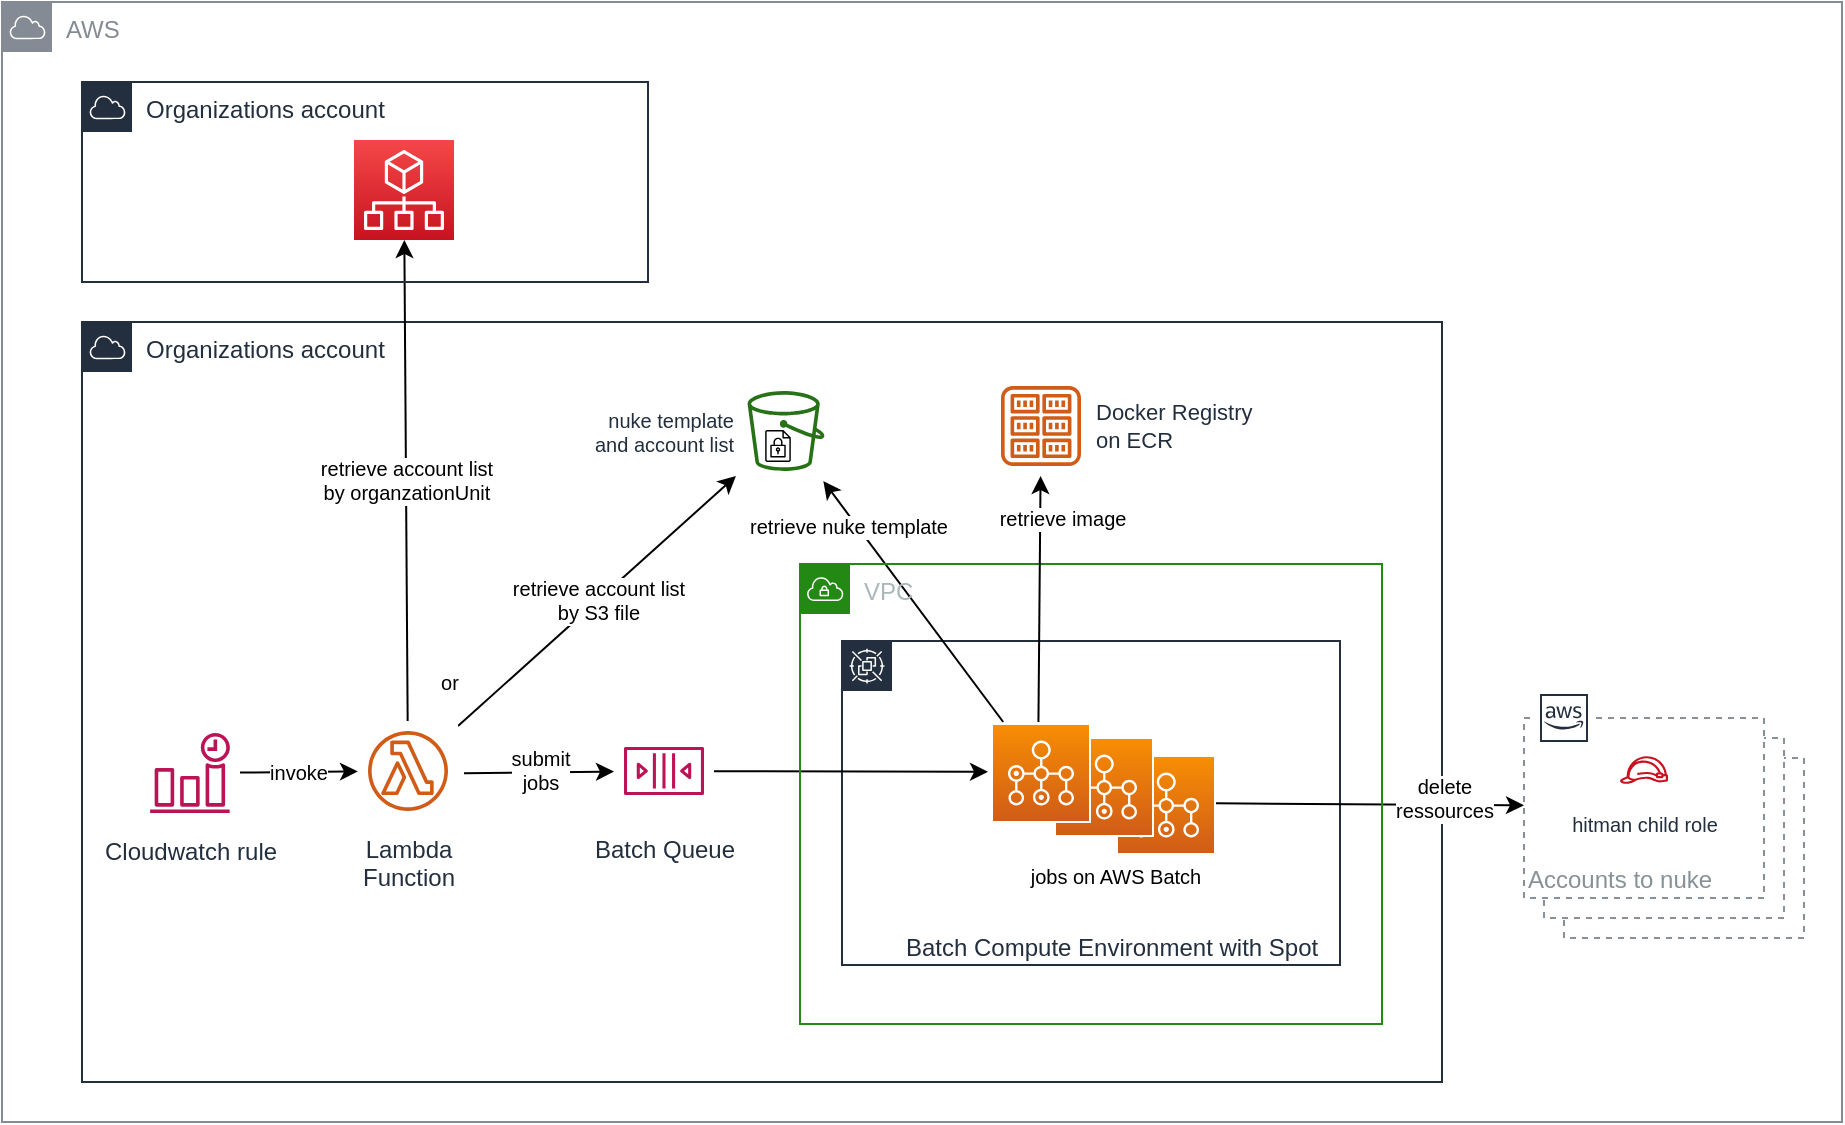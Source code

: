 <mxfile version="11.2.5" type="device" pages="1"><diagram id="f6da562e-f105-d9ba-a2d9-94ca06740982" name="slide1"><mxGraphModel dx="1086" dy="848" grid="1" gridSize="10" guides="1" tooltips="1" connect="1" arrows="1" fold="1" page="1" pageScale="1" pageWidth="1169" pageHeight="827" background="#ffffff" math="0" shadow="0"><root><mxCell id="0"/><mxCell id="1" parent="0"/><mxCell id="T047WqxUXbG05RM8nhBi-72" value="AWS" style="outlineConnect=0;gradientColor=none;html=1;whiteSpace=wrap;fontSize=12;fontStyle=0;shape=mxgraph.aws4.group;grIcon=mxgraph.aws4.group_aws_cloud;strokeColor=#858B94;fillColor=none;verticalAlign=top;align=left;spacingLeft=30;fontColor=#858B94;dashed=0;" parent="1" vertex="1"><mxGeometry x="120" y="40" width="920" height="560" as="geometry"/></mxCell><mxCell id="XlCVsImt16THWkvqXPt6-3" value="Organizations account" style="points=[[0,0],[0.25,0],[0.5,0],[0.75,0],[1,0],[1,0.25],[1,0.5],[1,0.75],[1,1],[0.75,1],[0.5,1],[0.25,1],[0,1],[0,0.75],[0,0.5],[0,0.25]];outlineConnect=0;gradientColor=none;html=1;whiteSpace=wrap;fontSize=12;fontStyle=0;shape=mxgraph.aws4.group;grIcon=mxgraph.aws4.group_aws_cloud;strokeColor=#232F3E;fillColor=none;verticalAlign=top;align=left;spacingLeft=30;fontColor=#232F3E;dashed=0;" vertex="1" parent="1"><mxGeometry x="160" y="200" width="680" height="380" as="geometry"/></mxCell><mxCell id="h73TQCSMZmxBLO8eLam4-3" value="" style="outlineConnect=0;gradientColor=none;html=1;whiteSpace=wrap;fontSize=12;fontStyle=0;strokeColor=#879196;fillColor=none;verticalAlign=bottom;align=left;fontColor=#879196;dashed=1;spacingTop=3;" parent="1" vertex="1"><mxGeometry x="901" y="418" width="120" height="90" as="geometry"/></mxCell><mxCell id="h73TQCSMZmxBLO8eLam4-2" value="" style="outlineConnect=0;gradientColor=none;html=1;whiteSpace=wrap;fontSize=12;fontStyle=0;strokeColor=#879196;fillColor=#ffffff;verticalAlign=bottom;align=left;fontColor=#879196;dashed=1;spacingTop=3;" parent="1" vertex="1"><mxGeometry x="891" y="408" width="120" height="90" as="geometry"/></mxCell><mxCell id="9aQcmJgKmq2ko_hbUwWm-129" value="Batch Compute Environment with Spot" style="outlineConnect=0;gradientColor=none;html=1;whiteSpace=wrap;fontSize=12;fontStyle=0;shape=mxgraph.aws4.group;grIcon=mxgraph.aws4.group_spot_fleet;strokeColor=#232F3E;fillColor=none;verticalAlign=bottom;align=left;spacingLeft=30;fontColor=#232F3E;dashed=0;" parent="1" vertex="1"><mxGeometry x="540" y="359.5" width="249" height="162" as="geometry"/></mxCell><mxCell id="9aQcmJgKmq2ko_hbUwWm-78" value="invoke" style="rounded=0;html=1;jettySize=auto;orthogonalLoop=1;fontSize=10;" parent="1" source="2XicBH6pIDNixrWbv0I3-6" target="2XicBH6pIDNixrWbv0I3-7" edge="1"><mxGeometry relative="1" as="geometry"><mxPoint x="219.5" y="425.591" as="sourcePoint"/><mxPoint x="299" y="426.752" as="targetPoint"/></mxGeometry></mxCell><mxCell id="9aQcmJgKmq2ko_hbUwWm-116" value="retrieve account list&lt;br&gt;by S3 file&lt;br&gt;" style="rounded=0;html=1;jettySize=auto;orthogonalLoop=1;fontSize=10;" parent="1" source="2XicBH6pIDNixrWbv0I3-7" target="2XicBH6pIDNixrWbv0I3-17" edge="1"><mxGeometry relative="1" as="geometry"><mxPoint x="351" y="401.974" as="sourcePoint"/><mxPoint x="486" y="276.702" as="targetPoint"/></mxGeometry></mxCell><mxCell id="9aQcmJgKmq2ko_hbUwWm-131" value="submit&lt;br&gt;jobs" style="rounded=0;html=1;jettySize=auto;orthogonalLoop=1;fontSize=10;" parent="1" target="2XicBH6pIDNixrWbv0I3-10" edge="1"><mxGeometry x="0.014" y="1" relative="1" as="geometry"><mxPoint x="351" y="425.581" as="sourcePoint"/><mxPoint x="426" y="424.371" as="targetPoint"/><mxPoint as="offset"/></mxGeometry></mxCell><mxCell id="9aQcmJgKmq2ko_hbUwWm-135" value="" style="rounded=0;html=1;jettySize=auto;orthogonalLoop=1;" parent="1" source="2XicBH6pIDNixrWbv0I3-10" edge="1"><mxGeometry x="-0.213" relative="1" as="geometry"><mxPoint x="472" y="424.122" as="sourcePoint"/><mxPoint x="613" y="424.933" as="targetPoint"/><mxPoint as="offset"/></mxGeometry></mxCell><mxCell id="9aQcmJgKmq2ko_hbUwWm-141" value="delete&lt;br style=&quot;font-size: 10px;&quot;&gt;ressources" style="edgeStyle=none;rounded=0;html=1;endArrow=classic;endFill=1;jettySize=auto;orthogonalLoop=1;fontSize=10;fontColor=#000000;" parent="1" edge="1"><mxGeometry x="0.48" y="3" relative="1" as="geometry"><mxPoint as="offset"/><mxPoint x="727" y="440.657" as="sourcePoint"/><mxPoint x="881.0" y="441.623" as="targetPoint"/></mxGeometry></mxCell><mxCell id="9aQcmJgKmq2ko_hbUwWm-136" value="Accounts to nuke" style="outlineConnect=0;gradientColor=none;html=1;whiteSpace=wrap;fontSize=12;fontStyle=0;strokeColor=#879196;fillColor=#ffffff;verticalAlign=bottom;align=left;fontColor=#879196;dashed=1;spacingTop=3;" parent="1" vertex="1"><mxGeometry x="881" y="398" width="120" height="90" as="geometry"/></mxCell><mxCell id="CRSNpqQgjouQMvajcBv4-1" value="retrieve nuke template" style="rounded=0;html=1;jettySize=auto;orthogonalLoop=1;fontSize=10;" parent="1" target="2XicBH6pIDNixrWbv0I3-17" edge="1"><mxGeometry x="0.65" y="3" relative="1" as="geometry"><mxPoint x="620.621" y="400" as="sourcePoint"/><mxPoint x="536.855" y="279.5" as="targetPoint"/><mxPoint x="-1" as="offset"/></mxGeometry></mxCell><mxCell id="CRSNpqQgjouQMvajcBv4-4" value="" style="outlineConnect=0;fontColor=#232F3E;gradientColor=none;strokeColor=#232F3E;fillColor=#ffffff;dashed=0;verticalLabelPosition=bottom;verticalAlign=top;align=center;html=1;fontSize=12;fontStyle=0;aspect=fixed;shape=mxgraph.aws4.resourceIcon;resIcon=mxgraph.aws4.aws_cloud;" parent="1" vertex="1"><mxGeometry x="886" y="383" width="30" height="30" as="geometry"/></mxCell><mxCell id="2XicBH6pIDNixrWbv0I3-5" value="&lt;span style=&quot;font-size: 10px;&quot;&gt;hitman child role&lt;/span&gt;" style="strokeColor=#C7131F;points=[[0,0],[0.25,0],[0.5,0],[0.75,0],[1,0],[1,0.25],[1,0.5],[1,0.75],[1,1],[0.75,1],[0.5,1],[0.25,1],[0,1],[0,0.75],[0,0.5],[0,0.25]];outlineConnect=0;fontColor=#232F3E;gradientColor=none;fillColor=#ffffff;dashed=0;verticalLabelPosition=bottom;verticalAlign=top;align=center;html=1;fontSize=10;fontStyle=0;aspect=fixed;shape=mxgraph.aws4.resourceIcon;resIcon=mxgraph.aws4.role;labelPosition=center;" parent="1" vertex="1"><mxGeometry x="926" y="409" width="30" height="30" as="geometry"/></mxCell><mxCell id="2XicBH6pIDNixrWbv0I3-6" value="Cloudwatch rule" style="strokeColor=#BC1356;points=[[0,0],[0.25,0],[0.5,0],[0.75,0],[1,0],[1,0.25],[1,0.5],[1,0.75],[1,1],[0.75,1],[0.5,1],[0.25,1],[0,1],[0,0.75],[0,0.5],[0,0.25]];outlineConnect=0;fontColor=#232F3E;gradientColor=none;fillColor=#ffffff;dashed=0;verticalLabelPosition=bottom;verticalAlign=top;align=center;html=1;fontSize=12;fontStyle=0;aspect=fixed;shape=mxgraph.aws4.resourceIcon;resIcon=mxgraph.aws4.event_time_based;" parent="1" vertex="1"><mxGeometry x="189" y="400.5" width="50" height="50" as="geometry"/></mxCell><mxCell id="2XicBH6pIDNixrWbv0I3-7" value="Lambda&#10;Function" style="strokeColor=#D05C17;points=[[0,0],[0.25,0],[0.5,0],[0.75,0],[1,0],[1,0.25],[1,0.5],[1,0.75],[1,1],[0.75,1],[0.5,1],[0.25,1],[0,1],[0,0.75],[0,0.5],[0,0.25]];outlineConnect=0;fontColor=#232F3E;gradientColor=none;fillColor=#ffffff;dashed=0;verticalLabelPosition=bottom;verticalAlign=top;align=center;html=1;fontSize=12;fontStyle=0;aspect=fixed;shape=mxgraph.aws4.resourceIcon;resIcon=mxgraph.aws4.lambda_function;" parent="1" vertex="1"><mxGeometry x="298" y="399.5" width="50" height="50" as="geometry"/></mxCell><mxCell id="2XicBH6pIDNixrWbv0I3-10" value="Batch Queue" style="strokeColor=#BC1356;points=[[0,0],[0.25,0],[0.5,0],[0.75,0],[1,0],[1,0.25],[1,0.5],[1,0.75],[1,1],[0.75,1],[0.5,1],[0.25,1],[0,1],[0,0.75],[0,0.5],[0,0.25]];outlineConnect=0;fontColor=#232F3E;gradientColor=none;fillColor=#ffffff;dashed=0;verticalLabelPosition=bottom;verticalAlign=top;align=center;html=1;fontSize=12;fontStyle=0;aspect=fixed;shape=mxgraph.aws4.resourceIcon;resIcon=mxgraph.aws4.queue;" parent="1" vertex="1"><mxGeometry x="426" y="399.5" width="50" height="50" as="geometry"/></mxCell><mxCell id="2XicBH6pIDNixrWbv0I3-11" value="&lt;span style=&quot;font-size: 11px;&quot;&gt;Docker Registry&lt;/span&gt;&lt;br style=&quot;font-size: 11px;&quot;&gt;&lt;span style=&quot;font-size: 11px;&quot;&gt;on ECR&lt;/span&gt;" style="strokeColor=#D05C17;points=[[0,0],[0.25,0],[0.5,0],[0.75,0],[1,0],[1,0.25],[1,0.5],[1,0.75],[1,1],[0.75,1],[0.5,1],[0.25,1],[0,1],[0,0.75],[0,0.5],[0,0.25]];outlineConnect=0;fontColor=#232F3E;gradientColor=none;fillColor=#ffffff;dashed=0;verticalLabelPosition=middle;verticalAlign=middle;align=left;html=1;fontSize=11;fontStyle=0;aspect=fixed;shape=mxgraph.aws4.resourceIcon;resIcon=mxgraph.aws4.registry;labelPosition=right;" parent="1" vertex="1"><mxGeometry x="614.5" y="227" width="50" height="50" as="geometry"/></mxCell><mxCell id="2XicBH6pIDNixrWbv0I3-14" value="" style="gradientColor=#F78E04;gradientDirection=north;fillColor=#D05C17;points=[[0,0],[0.25,0],[0.5,0],[0.75,0],[1,0],[1,0.25],[1,0.5],[1,0.75],[1,1],[0.75,1],[0.5,1],[0.25,1],[0,1],[0,0.75],[0,0.5],[0,0.25]];outlineConnect=0;fontColor=#232F3E;strokeColor=#ffffff;dashed=0;verticalLabelPosition=bottom;verticalAlign=top;align=center;html=1;whiteSpace=wrap;fontSize=10;fontStyle=1;spacing=3;shape=mxgraph.aws4.productIcon;prIcon=mxgraph.aws4.batch;labelPosition=center;aspect=fixed;" parent="1" vertex="1"><mxGeometry x="677" y="416.5" width="50" height="50" as="geometry"/></mxCell><mxCell id="2XicBH6pIDNixrWbv0I3-15" value="" style="gradientColor=#F78E04;gradientDirection=north;fillColor=#D05C17;points=[[0,0],[0.25,0],[0.5,0],[0.75,0],[1,0],[1,0.25],[1,0.5],[1,0.75],[1,1],[0.75,1],[0.5,1],[0.25,1],[0,1],[0,0.75],[0,0.5],[0,0.25]];outlineConnect=0;fontColor=#232F3E;strokeColor=#ffffff;dashed=0;verticalLabelPosition=middle;verticalAlign=middle;align=left;html=1;whiteSpace=wrap;fontSize=10;fontStyle=1;spacing=3;shape=mxgraph.aws4.productIcon;prIcon=mxgraph.aws4.batch;labelPosition=right;aspect=fixed;" parent="1" vertex="1"><mxGeometry x="646" y="407.5" width="50" height="50" as="geometry"/></mxCell><mxCell id="2XicBH6pIDNixrWbv0I3-16" value="" style="gradientColor=#F78E04;gradientDirection=north;fillColor=#D05C17;points=[[0,0],[0.25,0],[0.5,0],[0.75,0],[1,0],[1,0.25],[1,0.5],[1,0.75],[1,1],[0.75,1],[0.5,1],[0.25,1],[0,1],[0,0.75],[0,0.5],[0,0.25]];outlineConnect=0;fontColor=#232F3E;strokeColor=#ffffff;dashed=0;verticalLabelPosition=middle;verticalAlign=middle;align=left;html=1;whiteSpace=wrap;fontSize=10;fontStyle=1;spacing=3;shape=mxgraph.aws4.productIcon;prIcon=mxgraph.aws4.batch;labelPosition=right;aspect=fixed;" parent="1" vertex="1"><mxGeometry x="614.5" y="400.5" width="50" height="50" as="geometry"/></mxCell><mxCell id="2XicBH6pIDNixrWbv0I3-17" value="&lt;span style=&quot;font-size: 10px;&quot;&gt;nuke template&lt;/span&gt;&lt;br style=&quot;font-size: 10px;&quot;&gt;&lt;span style=&quot;font-size: 10px;&quot;&gt;and account list&lt;/span&gt;" style="strokeColor=#277116;points=[[0,0],[0.25,0],[0.5,0],[0.75,0],[1,0],[1,0.25],[1,0.5],[1,0.75],[1,1],[0.75,1],[0.5,1],[0.25,1],[0,1],[0,0.75],[0,0.5],[0,0.25]];outlineConnect=0;fontColor=#232F3E;gradientColor=none;fillColor=#ffffff;dashed=0;verticalLabelPosition=middle;verticalAlign=middle;align=right;html=1;fontSize=10;fontStyle=0;aspect=fixed;shape=mxgraph.aws4.resourceIcon;resIcon=mxgraph.aws4.bucket;labelPosition=left;" parent="1" vertex="1"><mxGeometry x="487" y="229.5" width="50" height="50" as="geometry"/></mxCell><mxCell id="2XicBH6pIDNixrWbv0I3-18" value="" style="strokeColor=none;points=[[0,0],[0.25,0],[0.5,0],[0.75,0],[1,0],[1,0.25],[1,0.5],[1,0.75],[1,1],[0.75,1],[0.5,1],[0.25,1],[0,1],[0,0.75],[0,0.5],[0,0.25]];outlineConnect=0;fontColor=#232F3E;gradientColor=none;fillColor=none;dashed=0;verticalLabelPosition=bottom;verticalAlign=top;align=center;html=1;fontSize=12;fontStyle=0;aspect=fixed;shape=mxgraph.aws4.resourceIcon;resIcon=mxgraph.aws4.encrypted_data;perimeterSpacing=0;" parent="1" vertex="1"><mxGeometry x="498" y="252" width="20" height="20" as="geometry"/></mxCell><mxCell id="h73TQCSMZmxBLO8eLam4-1" value="" style="outlineConnect=0;fontColor=#232F3E;gradientColor=#F54749;gradientDirection=north;fillColor=#C7131F;strokeColor=#ffffff;dashed=0;verticalLabelPosition=bottom;verticalAlign=top;align=center;html=1;fontSize=12;fontStyle=0;aspect=fixed;shape=mxgraph.aws4.resourceIcon;resIcon=mxgraph.aws4.organizations;" parent="1" vertex="1"><mxGeometry x="296" y="109" width="50" height="50" as="geometry"/></mxCell><mxCell id="h73TQCSMZmxBLO8eLam4-4" value="jobs on AWS Batch" style="text;html=1;strokeColor=none;fillColor=none;align=center;verticalAlign=middle;whiteSpace=wrap;rounded=0;fontSize=10;" parent="1" vertex="1"><mxGeometry x="612" y="466.5" width="130" height="20" as="geometry"/></mxCell><mxCell id="h73TQCSMZmxBLO8eLam4-8" value="retrieve account list&lt;br&gt;by organzationUnit&lt;br&gt;" style="rounded=0;html=1;jettySize=auto;orthogonalLoop=1;fontSize=10;" parent="1" source="2XicBH6pIDNixrWbv0I3-7" target="h73TQCSMZmxBLO8eLam4-1" edge="1"><mxGeometry relative="1" as="geometry"><mxPoint x="358" y="412.013" as="sourcePoint"/><mxPoint x="497" y="286.987" as="targetPoint"/></mxGeometry></mxCell><mxCell id="h73TQCSMZmxBLO8eLam4-9" value="or" style="text;html=1;strokeColor=none;fillColor=none;align=center;verticalAlign=middle;whiteSpace=wrap;rounded=0;fontSize=10;" parent="1" vertex="1"><mxGeometry x="324" y="369.5" width="40" height="20" as="geometry"/></mxCell><mxCell id="XlCVsImt16THWkvqXPt6-1" value="VPC" style="points=[[0,0],[0.25,0],[0.5,0],[0.75,0],[1,0],[1,0.25],[1,0.5],[1,0.75],[1,1],[0.75,1],[0.5,1],[0.25,1],[0,1],[0,0.75],[0,0.5],[0,0.25]];outlineConnect=0;gradientColor=none;html=1;whiteSpace=wrap;fontSize=12;fontStyle=0;shape=mxgraph.aws4.group;grIcon=mxgraph.aws4.group_vpc;strokeColor=#248814;fillColor=none;verticalAlign=top;align=left;spacingLeft=30;fontColor=#AAB7B8;dashed=0;" vertex="1" parent="1"><mxGeometry x="519" y="321" width="291" height="230" as="geometry"/></mxCell><mxCell id="XlCVsImt16THWkvqXPt6-2" value="Organizations account" style="points=[[0,0],[0.25,0],[0.5,0],[0.75,0],[1,0],[1,0.25],[1,0.5],[1,0.75],[1,1],[0.75,1],[0.5,1],[0.25,1],[0,1],[0,0.75],[0,0.5],[0,0.25]];outlineConnect=0;gradientColor=none;html=1;whiteSpace=wrap;fontSize=12;fontStyle=0;shape=mxgraph.aws4.group;grIcon=mxgraph.aws4.group_aws_cloud;strokeColor=#232F3E;fillColor=none;verticalAlign=top;align=left;spacingLeft=30;fontColor=#232F3E;dashed=0;" vertex="1" parent="1"><mxGeometry x="160" y="80" width="283" height="100" as="geometry"/></mxCell><mxCell id="XlCVsImt16THWkvqXPt6-4" value="retrieve image" style="rounded=0;html=1;jettySize=auto;orthogonalLoop=1;fontSize=10;" edge="1" parent="1" target="2XicBH6pIDNixrWbv0I3-11"><mxGeometry x="0.668" y="-11" relative="1" as="geometry"><mxPoint x="638.217" y="400" as="sourcePoint"/><mxPoint x="639.283" y="277" as="targetPoint"/><mxPoint as="offset"/></mxGeometry></mxCell></root></mxGraphModel></diagram></mxfile>